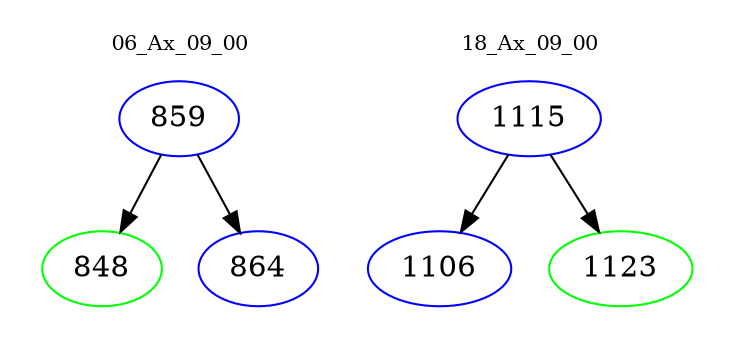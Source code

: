 digraph{
subgraph cluster_0 {
color = white
label = "06_Ax_09_00";
fontsize=10;
T0_859 [label="859", color="blue"]
T0_859 -> T0_848 [color="black"]
T0_848 [label="848", color="green"]
T0_859 -> T0_864 [color="black"]
T0_864 [label="864", color="blue"]
}
subgraph cluster_1 {
color = white
label = "18_Ax_09_00";
fontsize=10;
T1_1115 [label="1115", color="blue"]
T1_1115 -> T1_1106 [color="black"]
T1_1106 [label="1106", color="blue"]
T1_1115 -> T1_1123 [color="black"]
T1_1123 [label="1123", color="green"]
}
}
